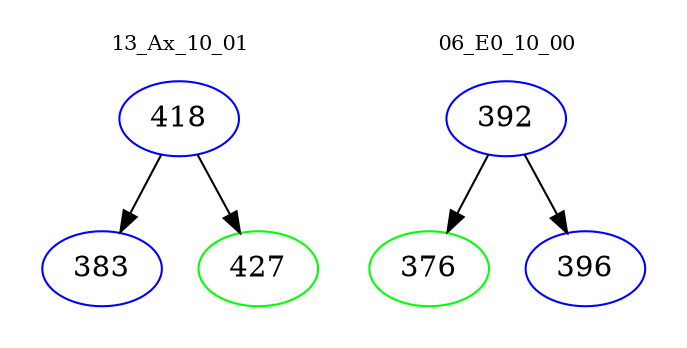 digraph{
subgraph cluster_0 {
color = white
label = "13_Ax_10_01";
fontsize=10;
T0_418 [label="418", color="blue"]
T0_418 -> T0_383 [color="black"]
T0_383 [label="383", color="blue"]
T0_418 -> T0_427 [color="black"]
T0_427 [label="427", color="green"]
}
subgraph cluster_1 {
color = white
label = "06_E0_10_00";
fontsize=10;
T1_392 [label="392", color="blue"]
T1_392 -> T1_376 [color="black"]
T1_376 [label="376", color="green"]
T1_392 -> T1_396 [color="black"]
T1_396 [label="396", color="blue"]
}
}

